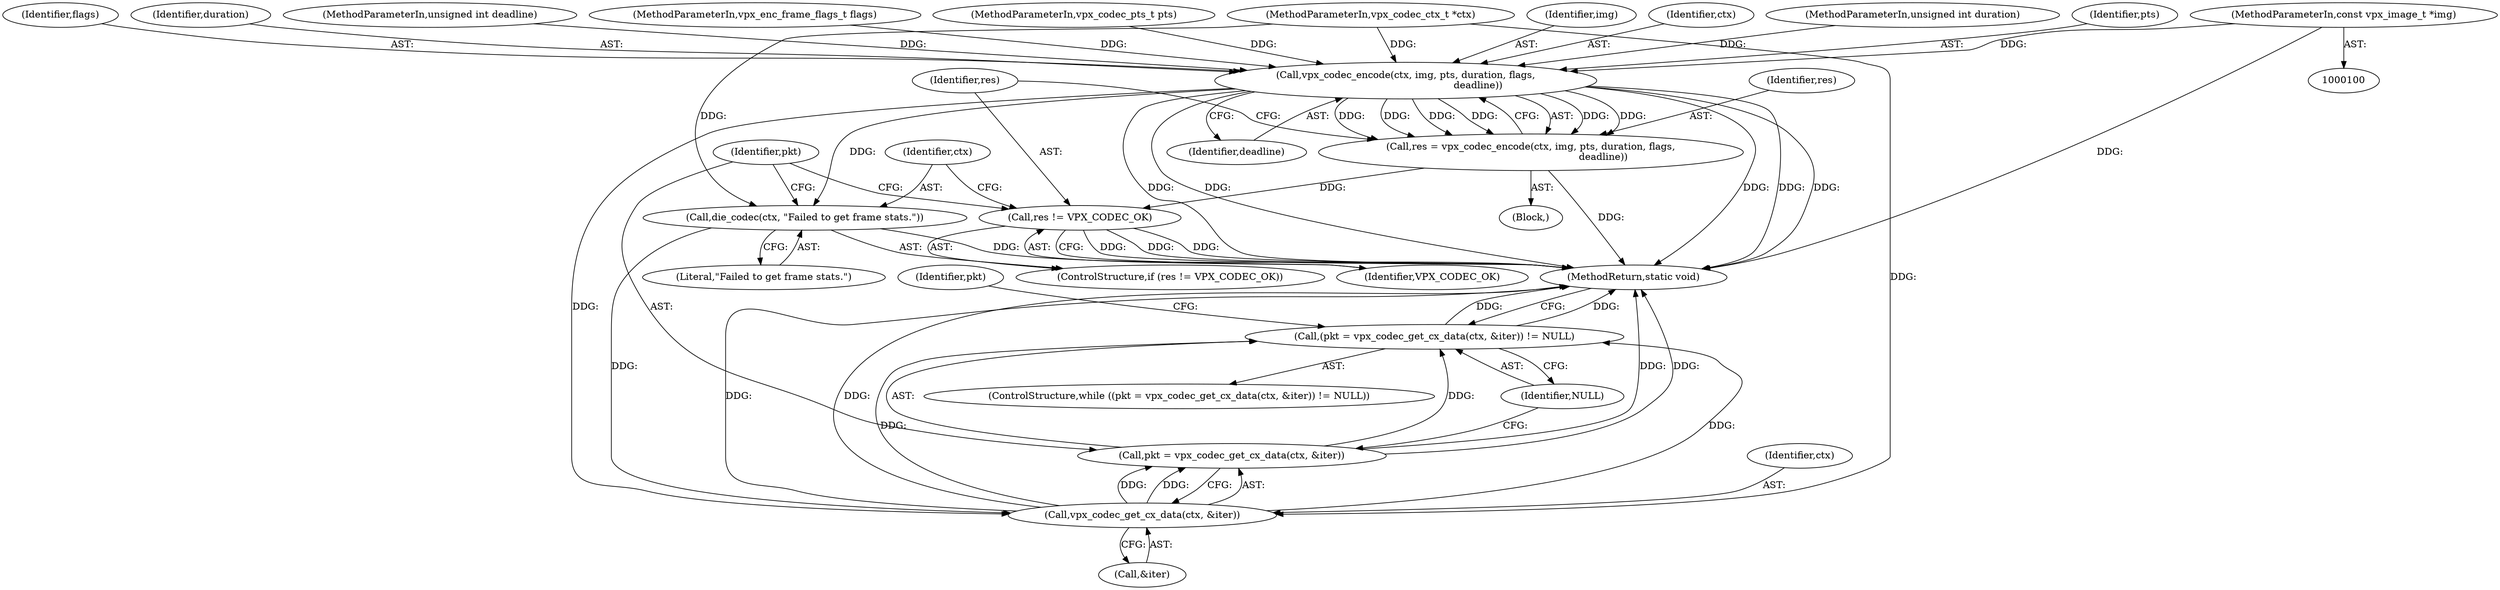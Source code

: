 digraph "1_Android_5a9753fca56f0eeb9f61e342b2fccffc364f9426_17@del" {
"1000102" [label="(MethodParameterIn,const vpx_image_t *img)"];
"1000120" [label="(Call,vpx_codec_encode(ctx, img, pts, duration, flags,\n                                               deadline))"];
"1000118" [label="(Call,res = vpx_codec_encode(ctx, img, pts, duration, flags,\n                                               deadline))"];
"1000128" [label="(Call,res != VPX_CODEC_OK)"];
"1000131" [label="(Call,die_codec(ctx, \"Failed to get frame stats.\"))"];
"1000138" [label="(Call,vpx_codec_get_cx_data(ctx, &iter))"];
"1000135" [label="(Call,(pkt = vpx_codec_get_cx_data(ctx, &iter)) != NULL)"];
"1000136" [label="(Call,pkt = vpx_codec_get_cx_data(ctx, &iter))"];
"1000122" [label="(Identifier,img)"];
"1000200" [label="(MethodReturn,static void)"];
"1000102" [label="(MethodParameterIn,const vpx_image_t *img)"];
"1000121" [label="(Identifier,ctx)"];
"1000136" [label="(Call,pkt = vpx_codec_get_cx_data(ctx, &iter))"];
"1000127" [label="(ControlStructure,if (res != VPX_CODEC_OK))"];
"1000147" [label="(Identifier,pkt)"];
"1000138" [label="(Call,vpx_codec_get_cx_data(ctx, &iter))"];
"1000135" [label="(Call,(pkt = vpx_codec_get_cx_data(ctx, &iter)) != NULL)"];
"1000104" [label="(MethodParameterIn,unsigned int duration)"];
"1000134" [label="(ControlStructure,while ((pkt = vpx_codec_get_cx_data(ctx, &iter)) != NULL))"];
"1000133" [label="(Literal,\"Failed to get frame stats.\")"];
"1000131" [label="(Call,die_codec(ctx, \"Failed to get frame stats.\"))"];
"1000119" [label="(Identifier,res)"];
"1000139" [label="(Identifier,ctx)"];
"1000129" [label="(Identifier,res)"];
"1000132" [label="(Identifier,ctx)"];
"1000120" [label="(Call,vpx_codec_encode(ctx, img, pts, duration, flags,\n                                               deadline))"];
"1000142" [label="(Identifier,NULL)"];
"1000123" [label="(Identifier,pts)"];
"1000101" [label="(MethodParameterIn,vpx_codec_ctx_t *ctx)"];
"1000118" [label="(Call,res = vpx_codec_encode(ctx, img, pts, duration, flags,\n                                               deadline))"];
"1000140" [label="(Call,&iter)"];
"1000126" [label="(Identifier,deadline)"];
"1000108" [label="(Block,)"];
"1000137" [label="(Identifier,pkt)"];
"1000130" [label="(Identifier,VPX_CODEC_OK)"];
"1000125" [label="(Identifier,flags)"];
"1000124" [label="(Identifier,duration)"];
"1000106" [label="(MethodParameterIn,unsigned int deadline)"];
"1000128" [label="(Call,res != VPX_CODEC_OK)"];
"1000105" [label="(MethodParameterIn,vpx_enc_frame_flags_t flags)"];
"1000103" [label="(MethodParameterIn,vpx_codec_pts_t pts)"];
"1000102" -> "1000100"  [label="AST: "];
"1000102" -> "1000200"  [label="DDG: "];
"1000102" -> "1000120"  [label="DDG: "];
"1000120" -> "1000118"  [label="AST: "];
"1000120" -> "1000126"  [label="CFG: "];
"1000121" -> "1000120"  [label="AST: "];
"1000122" -> "1000120"  [label="AST: "];
"1000123" -> "1000120"  [label="AST: "];
"1000124" -> "1000120"  [label="AST: "];
"1000125" -> "1000120"  [label="AST: "];
"1000126" -> "1000120"  [label="AST: "];
"1000118" -> "1000120"  [label="CFG: "];
"1000120" -> "1000200"  [label="DDG: "];
"1000120" -> "1000200"  [label="DDG: "];
"1000120" -> "1000200"  [label="DDG: "];
"1000120" -> "1000200"  [label="DDG: "];
"1000120" -> "1000200"  [label="DDG: "];
"1000120" -> "1000118"  [label="DDG: "];
"1000120" -> "1000118"  [label="DDG: "];
"1000120" -> "1000118"  [label="DDG: "];
"1000120" -> "1000118"  [label="DDG: "];
"1000120" -> "1000118"  [label="DDG: "];
"1000120" -> "1000118"  [label="DDG: "];
"1000101" -> "1000120"  [label="DDG: "];
"1000103" -> "1000120"  [label="DDG: "];
"1000104" -> "1000120"  [label="DDG: "];
"1000105" -> "1000120"  [label="DDG: "];
"1000106" -> "1000120"  [label="DDG: "];
"1000120" -> "1000131"  [label="DDG: "];
"1000120" -> "1000138"  [label="DDG: "];
"1000118" -> "1000108"  [label="AST: "];
"1000119" -> "1000118"  [label="AST: "];
"1000129" -> "1000118"  [label="CFG: "];
"1000118" -> "1000200"  [label="DDG: "];
"1000118" -> "1000128"  [label="DDG: "];
"1000128" -> "1000127"  [label="AST: "];
"1000128" -> "1000130"  [label="CFG: "];
"1000129" -> "1000128"  [label="AST: "];
"1000130" -> "1000128"  [label="AST: "];
"1000132" -> "1000128"  [label="CFG: "];
"1000137" -> "1000128"  [label="CFG: "];
"1000128" -> "1000200"  [label="DDG: "];
"1000128" -> "1000200"  [label="DDG: "];
"1000128" -> "1000200"  [label="DDG: "];
"1000131" -> "1000127"  [label="AST: "];
"1000131" -> "1000133"  [label="CFG: "];
"1000132" -> "1000131"  [label="AST: "];
"1000133" -> "1000131"  [label="AST: "];
"1000137" -> "1000131"  [label="CFG: "];
"1000131" -> "1000200"  [label="DDG: "];
"1000101" -> "1000131"  [label="DDG: "];
"1000131" -> "1000138"  [label="DDG: "];
"1000138" -> "1000136"  [label="AST: "];
"1000138" -> "1000140"  [label="CFG: "];
"1000139" -> "1000138"  [label="AST: "];
"1000140" -> "1000138"  [label="AST: "];
"1000136" -> "1000138"  [label="CFG: "];
"1000138" -> "1000200"  [label="DDG: "];
"1000138" -> "1000200"  [label="DDG: "];
"1000138" -> "1000135"  [label="DDG: "];
"1000138" -> "1000135"  [label="DDG: "];
"1000138" -> "1000136"  [label="DDG: "];
"1000138" -> "1000136"  [label="DDG: "];
"1000101" -> "1000138"  [label="DDG: "];
"1000135" -> "1000134"  [label="AST: "];
"1000135" -> "1000142"  [label="CFG: "];
"1000136" -> "1000135"  [label="AST: "];
"1000142" -> "1000135"  [label="AST: "];
"1000147" -> "1000135"  [label="CFG: "];
"1000200" -> "1000135"  [label="CFG: "];
"1000135" -> "1000200"  [label="DDG: "];
"1000135" -> "1000200"  [label="DDG: "];
"1000136" -> "1000135"  [label="DDG: "];
"1000137" -> "1000136"  [label="AST: "];
"1000142" -> "1000136"  [label="CFG: "];
"1000136" -> "1000200"  [label="DDG: "];
"1000136" -> "1000200"  [label="DDG: "];
}

